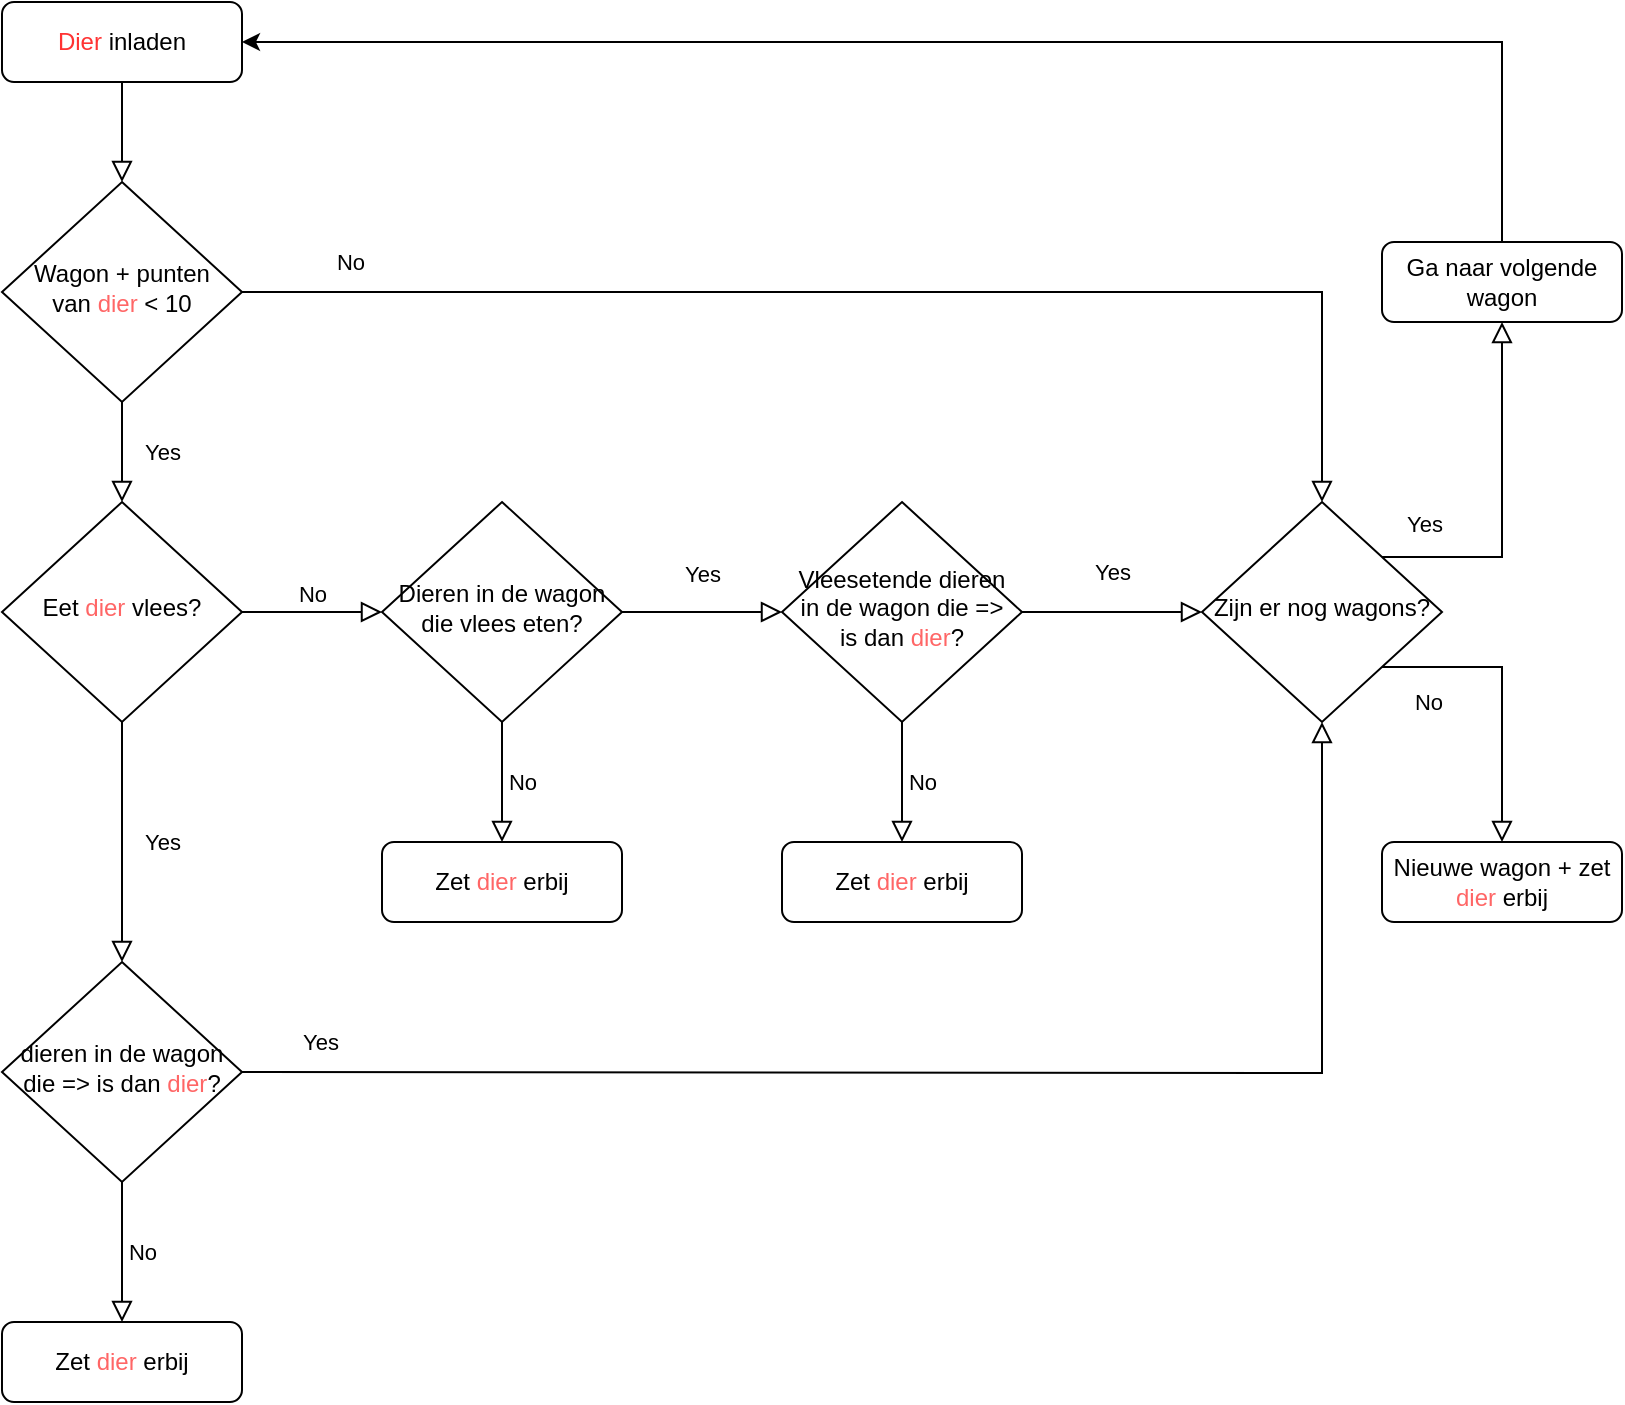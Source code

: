 <mxfile version="18.0.5" type="device"><diagram id="C5RBs43oDa-KdzZeNtuy" name="Page-1"><mxGraphModel dx="1483" dy="833" grid="0" gridSize="10" guides="1" tooltips="1" connect="1" arrows="1" fold="1" page="1" pageScale="1" pageWidth="827" pageHeight="1169" math="0" shadow="0"><root><mxCell id="WIyWlLk6GJQsqaUBKTNV-0"/><mxCell id="WIyWlLk6GJQsqaUBKTNV-1" parent="WIyWlLk6GJQsqaUBKTNV-0"/><mxCell id="WIyWlLk6GJQsqaUBKTNV-2" value="" style="rounded=0;html=1;jettySize=auto;orthogonalLoop=1;fontSize=11;endArrow=block;endFill=0;endSize=8;strokeWidth=1;shadow=0;labelBackgroundColor=none;edgeStyle=orthogonalEdgeStyle;" parent="WIyWlLk6GJQsqaUBKTNV-1" source="WIyWlLk6GJQsqaUBKTNV-3" target="WIyWlLk6GJQsqaUBKTNV-6" edge="1"><mxGeometry relative="1" as="geometry"/></mxCell><mxCell id="WIyWlLk6GJQsqaUBKTNV-3" value="&lt;font color=&quot;#ff3333&quot;&gt;Dier&lt;/font&gt; inladen" style="rounded=1;whiteSpace=wrap;html=1;fontSize=12;glass=0;strokeWidth=1;shadow=0;" parent="WIyWlLk6GJQsqaUBKTNV-1" vertex="1"><mxGeometry x="170" y="40" width="120" height="40" as="geometry"/></mxCell><mxCell id="WIyWlLk6GJQsqaUBKTNV-4" value="Yes" style="rounded=0;html=1;jettySize=auto;orthogonalLoop=1;fontSize=11;endArrow=block;endFill=0;endSize=8;strokeWidth=1;shadow=0;labelBackgroundColor=none;edgeStyle=orthogonalEdgeStyle;" parent="WIyWlLk6GJQsqaUBKTNV-1" source="WIyWlLk6GJQsqaUBKTNV-6" edge="1"><mxGeometry y="20" relative="1" as="geometry"><mxPoint as="offset"/><mxPoint x="230" y="290" as="targetPoint"/></mxGeometry></mxCell><mxCell id="WIyWlLk6GJQsqaUBKTNV-5" value="No" style="edgeStyle=orthogonalEdgeStyle;rounded=0;html=1;jettySize=auto;orthogonalLoop=1;fontSize=11;endArrow=block;endFill=0;endSize=8;strokeWidth=1;shadow=0;labelBackgroundColor=none;entryX=0.5;entryY=0;entryDx=0;entryDy=0;" parent="WIyWlLk6GJQsqaUBKTNV-1" source="WIyWlLk6GJQsqaUBKTNV-6" target="I2GYmeGurqsiF2GOW9rV-1" edge="1"><mxGeometry x="-0.833" y="15" relative="1" as="geometry"><mxPoint as="offset"/><mxPoint x="770" y="185.0" as="targetPoint"/></mxGeometry></mxCell><mxCell id="WIyWlLk6GJQsqaUBKTNV-6" value="Wagon + punten van &lt;font color=&quot;#ff6666&quot;&gt;dier&lt;/font&gt; &amp;lt; 10" style="rhombus;whiteSpace=wrap;html=1;shadow=0;fontFamily=Helvetica;fontSize=12;align=center;strokeWidth=1;spacing=6;spacingTop=-4;" parent="WIyWlLk6GJQsqaUBKTNV-1" vertex="1"><mxGeometry x="170" y="130" width="120" height="110" as="geometry"/></mxCell><mxCell id="eK6PPXHCWcSbgz2DdSdG-0" value="Vleesetende dieren in de wagon die =&amp;gt; is dan &lt;font color=&quot;#ff6666&quot;&gt;dier&lt;/font&gt;?" style="rhombus;whiteSpace=wrap;html=1;shadow=0;fontFamily=Helvetica;fontSize=12;align=center;strokeWidth=1;spacing=6;spacingTop=-4;" parent="WIyWlLk6GJQsqaUBKTNV-1" vertex="1"><mxGeometry x="560" y="290" width="120" height="110" as="geometry"/></mxCell><mxCell id="eK6PPXHCWcSbgz2DdSdG-2" value="Zet &lt;font color=&quot;#ff6666&quot;&gt;dier&lt;/font&gt; erbij" style="rounded=1;whiteSpace=wrap;html=1;fontSize=12;glass=0;strokeWidth=1;shadow=0;" parent="WIyWlLk6GJQsqaUBKTNV-1" vertex="1"><mxGeometry x="560" y="460" width="120" height="40" as="geometry"/></mxCell><mxCell id="eK6PPXHCWcSbgz2DdSdG-5" value="Eet &lt;font color=&quot;#ff6666&quot;&gt;dier&lt;/font&gt; vlees?" style="rhombus;whiteSpace=wrap;html=1;shadow=0;fontFamily=Helvetica;fontSize=12;align=center;strokeWidth=1;spacing=6;spacingTop=-4;" parent="WIyWlLk6GJQsqaUBKTNV-1" vertex="1"><mxGeometry x="170" y="290" width="120" height="110" as="geometry"/></mxCell><mxCell id="eK6PPXHCWcSbgz2DdSdG-8" value="No" style="edgeStyle=orthogonalEdgeStyle;rounded=0;html=1;jettySize=auto;orthogonalLoop=1;fontSize=11;endArrow=block;endFill=0;endSize=8;strokeWidth=1;shadow=0;labelBackgroundColor=none;exitX=1;exitY=0.5;exitDx=0;exitDy=0;" parent="WIyWlLk6GJQsqaUBKTNV-1" source="eK6PPXHCWcSbgz2DdSdG-5" edge="1"><mxGeometry y="10" relative="1" as="geometry"><mxPoint as="offset"/><mxPoint x="300" y="195" as="sourcePoint"/><mxPoint x="360" y="345" as="targetPoint"/></mxGeometry></mxCell><mxCell id="eK6PPXHCWcSbgz2DdSdG-13" value="Yes" style="rounded=0;html=1;jettySize=auto;orthogonalLoop=1;fontSize=11;endArrow=block;endFill=0;endSize=8;strokeWidth=1;shadow=0;labelBackgroundColor=none;edgeStyle=orthogonalEdgeStyle;exitX=0.5;exitY=1;exitDx=0;exitDy=0;entryX=0.5;entryY=0;entryDx=0;entryDy=0;" parent="WIyWlLk6GJQsqaUBKTNV-1" source="eK6PPXHCWcSbgz2DdSdG-5" edge="1"><mxGeometry y="20" relative="1" as="geometry"><mxPoint as="offset"/><mxPoint x="430" y="410" as="sourcePoint"/><mxPoint x="230" y="520" as="targetPoint"/></mxGeometry></mxCell><mxCell id="eK6PPXHCWcSbgz2DdSdG-21" value="Dieren in de wagon die vlees eten?" style="rhombus;whiteSpace=wrap;html=1;shadow=0;fontFamily=Helvetica;fontSize=12;align=center;strokeWidth=1;spacing=6;spacingTop=-4;" parent="WIyWlLk6GJQsqaUBKTNV-1" vertex="1"><mxGeometry x="360" y="290" width="120" height="110" as="geometry"/></mxCell><mxCell id="eK6PPXHCWcSbgz2DdSdG-22" value="Yes" style="rounded=0;html=1;jettySize=auto;orthogonalLoop=1;fontSize=11;endArrow=block;endFill=0;endSize=8;strokeWidth=1;shadow=0;labelBackgroundColor=none;edgeStyle=orthogonalEdgeStyle;exitX=1;exitY=0.5;exitDx=0;exitDy=0;" parent="WIyWlLk6GJQsqaUBKTNV-1" source="eK6PPXHCWcSbgz2DdSdG-21" edge="1"><mxGeometry y="20" relative="1" as="geometry"><mxPoint as="offset"/><mxPoint x="240" y="410" as="sourcePoint"/><mxPoint x="560" y="345" as="targetPoint"/></mxGeometry></mxCell><mxCell id="eK6PPXHCWcSbgz2DdSdG-23" value="Yes" style="rounded=0;html=1;jettySize=auto;orthogonalLoop=1;fontSize=11;endArrow=block;endFill=0;endSize=8;strokeWidth=1;shadow=0;labelBackgroundColor=none;edgeStyle=orthogonalEdgeStyle;exitX=1;exitY=0.5;exitDx=0;exitDy=0;entryX=0;entryY=0.5;entryDx=0;entryDy=0;" parent="WIyWlLk6GJQsqaUBKTNV-1" source="eK6PPXHCWcSbgz2DdSdG-0" edge="1" target="I2GYmeGurqsiF2GOW9rV-1"><mxGeometry y="20" relative="1" as="geometry"><mxPoint as="offset"/><mxPoint x="490" y="355" as="sourcePoint"/><mxPoint x="790" y="260" as="targetPoint"/><Array as="points"><mxPoint x="760" y="345"/><mxPoint x="760" y="345"/></Array></mxGeometry></mxCell><mxCell id="eK6PPXHCWcSbgz2DdSdG-24" value="No" style="edgeStyle=orthogonalEdgeStyle;rounded=0;html=1;jettySize=auto;orthogonalLoop=1;fontSize=11;endArrow=block;endFill=0;endSize=8;strokeWidth=1;shadow=0;labelBackgroundColor=none;exitX=0.5;exitY=1;exitDx=0;exitDy=0;" parent="WIyWlLk6GJQsqaUBKTNV-1" source="eK6PPXHCWcSbgz2DdSdG-0" edge="1"><mxGeometry y="10" relative="1" as="geometry"><mxPoint as="offset"/><mxPoint x="300" y="355" as="sourcePoint"/><mxPoint x="620" y="460" as="targetPoint"/></mxGeometry></mxCell><mxCell id="eK6PPXHCWcSbgz2DdSdG-25" value="dieren in de wagon die =&amp;gt; is dan &lt;font color=&quot;#ff6666&quot;&gt;dier&lt;/font&gt;?" style="rhombus;whiteSpace=wrap;html=1;shadow=0;fontFamily=Helvetica;fontSize=12;align=center;strokeWidth=1;spacing=6;spacingTop=-4;" parent="WIyWlLk6GJQsqaUBKTNV-1" vertex="1"><mxGeometry x="170" y="520" width="120" height="110" as="geometry"/></mxCell><mxCell id="eK6PPXHCWcSbgz2DdSdG-29" value="Yes" style="rounded=0;html=1;jettySize=auto;orthogonalLoop=1;fontSize=11;endArrow=block;endFill=0;endSize=8;strokeWidth=1;shadow=0;labelBackgroundColor=none;edgeStyle=orthogonalEdgeStyle;exitX=1;exitY=0.5;exitDx=0;exitDy=0;entryX=0.5;entryY=1;entryDx=0;entryDy=0;" parent="WIyWlLk6GJQsqaUBKTNV-1" edge="1" target="I2GYmeGurqsiF2GOW9rV-1"><mxGeometry x="-0.893" y="15" relative="1" as="geometry"><mxPoint as="offset"/><mxPoint x="290" y="575" as="sourcePoint"/><mxPoint x="830" y="430" as="targetPoint"/></mxGeometry></mxCell><mxCell id="eK6PPXHCWcSbgz2DdSdG-31" value="No" style="edgeStyle=orthogonalEdgeStyle;rounded=0;html=1;jettySize=auto;orthogonalLoop=1;fontSize=11;endArrow=block;endFill=0;endSize=8;strokeWidth=1;shadow=0;labelBackgroundColor=none;exitX=0.5;exitY=1;exitDx=0;exitDy=0;entryX=0.5;entryY=0;entryDx=0;entryDy=0;" parent="WIyWlLk6GJQsqaUBKTNV-1" source="eK6PPXHCWcSbgz2DdSdG-25" target="eK6PPXHCWcSbgz2DdSdG-38" edge="1"><mxGeometry y="10" relative="1" as="geometry"><mxPoint as="offset"/><mxPoint x="110" y="585" as="sourcePoint"/><mxPoint x="430" y="690" as="targetPoint"/></mxGeometry></mxCell><mxCell id="eK6PPXHCWcSbgz2DdSdG-33" value="Zet &lt;font color=&quot;#ff6666&quot;&gt;dier&lt;/font&gt; erbij" style="rounded=1;whiteSpace=wrap;html=1;fontSize=12;glass=0;strokeWidth=1;shadow=0;" parent="WIyWlLk6GJQsqaUBKTNV-1" vertex="1"><mxGeometry x="360" y="460" width="120" height="40" as="geometry"/></mxCell><mxCell id="eK6PPXHCWcSbgz2DdSdG-34" value="No" style="edgeStyle=orthogonalEdgeStyle;rounded=0;html=1;jettySize=auto;orthogonalLoop=1;fontSize=11;endArrow=block;endFill=0;endSize=8;strokeWidth=1;shadow=0;labelBackgroundColor=none;exitX=0.5;exitY=1;exitDx=0;exitDy=0;entryX=0.5;entryY=0;entryDx=0;entryDy=0;" parent="WIyWlLk6GJQsqaUBKTNV-1" source="eK6PPXHCWcSbgz2DdSdG-21" target="eK6PPXHCWcSbgz2DdSdG-33" edge="1"><mxGeometry y="10" relative="1" as="geometry"><mxPoint as="offset"/><mxPoint x="630" y="410" as="sourcePoint"/><mxPoint x="630" y="470" as="targetPoint"/></mxGeometry></mxCell><mxCell id="eK6PPXHCWcSbgz2DdSdG-38" value="Zet &lt;font color=&quot;#ff6666&quot;&gt;dier&lt;/font&gt; erbij" style="rounded=1;whiteSpace=wrap;html=1;fontSize=12;glass=0;strokeWidth=1;shadow=0;" parent="WIyWlLk6GJQsqaUBKTNV-1" vertex="1"><mxGeometry x="170" y="700" width="120" height="40" as="geometry"/></mxCell><mxCell id="I2GYmeGurqsiF2GOW9rV-1" value="Zijn er nog wagons?" style="rhombus;whiteSpace=wrap;html=1;shadow=0;fontFamily=Helvetica;fontSize=12;align=center;strokeWidth=1;spacing=6;spacingTop=-4;" vertex="1" parent="WIyWlLk6GJQsqaUBKTNV-1"><mxGeometry x="770" y="290" width="120" height="110" as="geometry"/></mxCell><mxCell id="I2GYmeGurqsiF2GOW9rV-4" value="No" style="edgeStyle=orthogonalEdgeStyle;rounded=0;html=1;jettySize=auto;orthogonalLoop=1;fontSize=11;endArrow=block;endFill=0;endSize=8;strokeWidth=1;shadow=0;labelBackgroundColor=none;exitX=1;exitY=1;exitDx=0;exitDy=0;entryX=0.5;entryY=0;entryDx=0;entryDy=0;" edge="1" parent="WIyWlLk6GJQsqaUBKTNV-1" source="I2GYmeGurqsiF2GOW9rV-1" target="I2GYmeGurqsiF2GOW9rV-5"><mxGeometry x="-0.696" y="-17" relative="1" as="geometry"><mxPoint as="offset"/><mxPoint x="630" y="410" as="sourcePoint"/><mxPoint x="1000" y="380" as="targetPoint"/><Array as="points"><mxPoint x="920" y="373"/></Array></mxGeometry></mxCell><mxCell id="I2GYmeGurqsiF2GOW9rV-5" value="Nieuwe wagon + zet &lt;font color=&quot;#ff6666&quot;&gt;dier&lt;/font&gt; erbij" style="rounded=1;whiteSpace=wrap;html=1;fontSize=12;glass=0;strokeWidth=1;shadow=0;" vertex="1" parent="WIyWlLk6GJQsqaUBKTNV-1"><mxGeometry x="860" y="460" width="120" height="40" as="geometry"/></mxCell><mxCell id="I2GYmeGurqsiF2GOW9rV-9" style="edgeStyle=orthogonalEdgeStyle;rounded=0;orthogonalLoop=1;jettySize=auto;html=1;entryX=1;entryY=0.5;entryDx=0;entryDy=0;" edge="1" parent="WIyWlLk6GJQsqaUBKTNV-1" source="I2GYmeGurqsiF2GOW9rV-6" target="WIyWlLk6GJQsqaUBKTNV-3"><mxGeometry relative="1" as="geometry"><Array as="points"><mxPoint x="920" y="60"/></Array></mxGeometry></mxCell><mxCell id="I2GYmeGurqsiF2GOW9rV-6" value="Ga naar volgende wagon" style="rounded=1;whiteSpace=wrap;html=1;fontSize=12;glass=0;strokeWidth=1;shadow=0;" vertex="1" parent="WIyWlLk6GJQsqaUBKTNV-1"><mxGeometry x="860" y="160" width="120" height="40" as="geometry"/></mxCell><mxCell id="I2GYmeGurqsiF2GOW9rV-7" value="Yes" style="rounded=0;html=1;jettySize=auto;orthogonalLoop=1;fontSize=11;endArrow=block;endFill=0;endSize=8;strokeWidth=1;shadow=0;labelBackgroundColor=none;edgeStyle=orthogonalEdgeStyle;exitX=1;exitY=0;exitDx=0;exitDy=0;entryX=0.5;entryY=1;entryDx=0;entryDy=0;" edge="1" parent="WIyWlLk6GJQsqaUBKTNV-1" source="I2GYmeGurqsiF2GOW9rV-1" target="I2GYmeGurqsiF2GOW9rV-6"><mxGeometry x="-0.761" y="17" relative="1" as="geometry"><mxPoint as="offset"/><mxPoint x="690" y="355" as="sourcePoint"/><mxPoint x="780" y="355" as="targetPoint"/><Array as="points"><mxPoint x="920" y="317"/><mxPoint x="920" y="200"/></Array></mxGeometry></mxCell></root></mxGraphModel></diagram></mxfile>